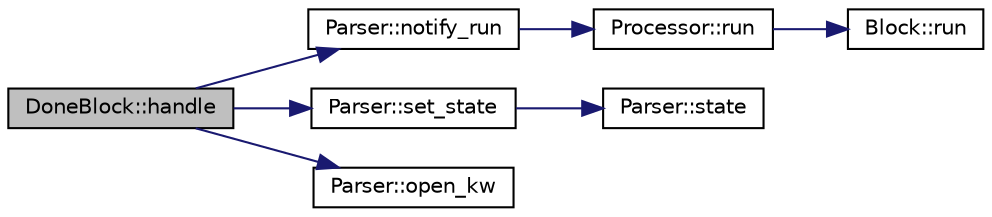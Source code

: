 digraph "DoneBlock::handle"
{
 // INTERACTIVE_SVG=YES
  edge [fontname="Helvetica",fontsize="10",labelfontname="Helvetica",labelfontsize="10"];
  node [fontname="Helvetica",fontsize="10",shape=record];
  rankdir="LR";
  Node1 [label="DoneBlock::handle",height=0.2,width=0.4,color="black", fillcolor="grey75", style="filled" fontcolor="black"];
  Node1 -> Node2 [color="midnightblue",fontsize="10",style="solid",fontname="Helvetica"];
  Node2 [label="Parser::notify_run",height=0.2,width=0.4,color="black", fillcolor="white", style="filled",URL="$class_parser.html#ad3fcf6804000298025631012987f39ff"];
  Node2 -> Node3 [color="midnightblue",fontsize="10",style="solid",fontname="Helvetica"];
  Node3 [label="Processor::run",height=0.2,width=0.4,color="black", fillcolor="white", style="filled",URL="$class_processor.html#a073f5e9ea6a3557c217d67ab392e5852"];
  Node3 -> Node4 [color="midnightblue",fontsize="10",style="solid",fontname="Helvetica"];
  Node4 [label="Block::run",height=0.2,width=0.4,color="black", fillcolor="white", style="filled",URL="$class_block.html#a8b7cc2938bfd46b201a6a09a7c5a94fe"];
  Node1 -> Node5 [color="midnightblue",fontsize="10",style="solid",fontname="Helvetica"];
  Node5 [label="Parser::set_state",height=0.2,width=0.4,color="black", fillcolor="white", style="filled",URL="$class_parser.html#ae360b42d0b240bef4027a1d7e9b8ebda"];
  Node5 -> Node6 [color="midnightblue",fontsize="10",style="solid",fontname="Helvetica"];
  Node6 [label="Parser::state",height=0.2,width=0.4,color="black", fillcolor="white", style="filled",URL="$class_parser.html#a1f7ec65e9c2ee547dd21f5bb7ca1d013"];
  Node1 -> Node7 [color="midnightblue",fontsize="10",style="solid",fontname="Helvetica"];
  Node7 [label="Parser::open_kw",height=0.2,width=0.4,color="black", fillcolor="white", style="filled",URL="$class_parser.html#af729ae7cc985c5f8ab0e3c066a29e390"];
}
